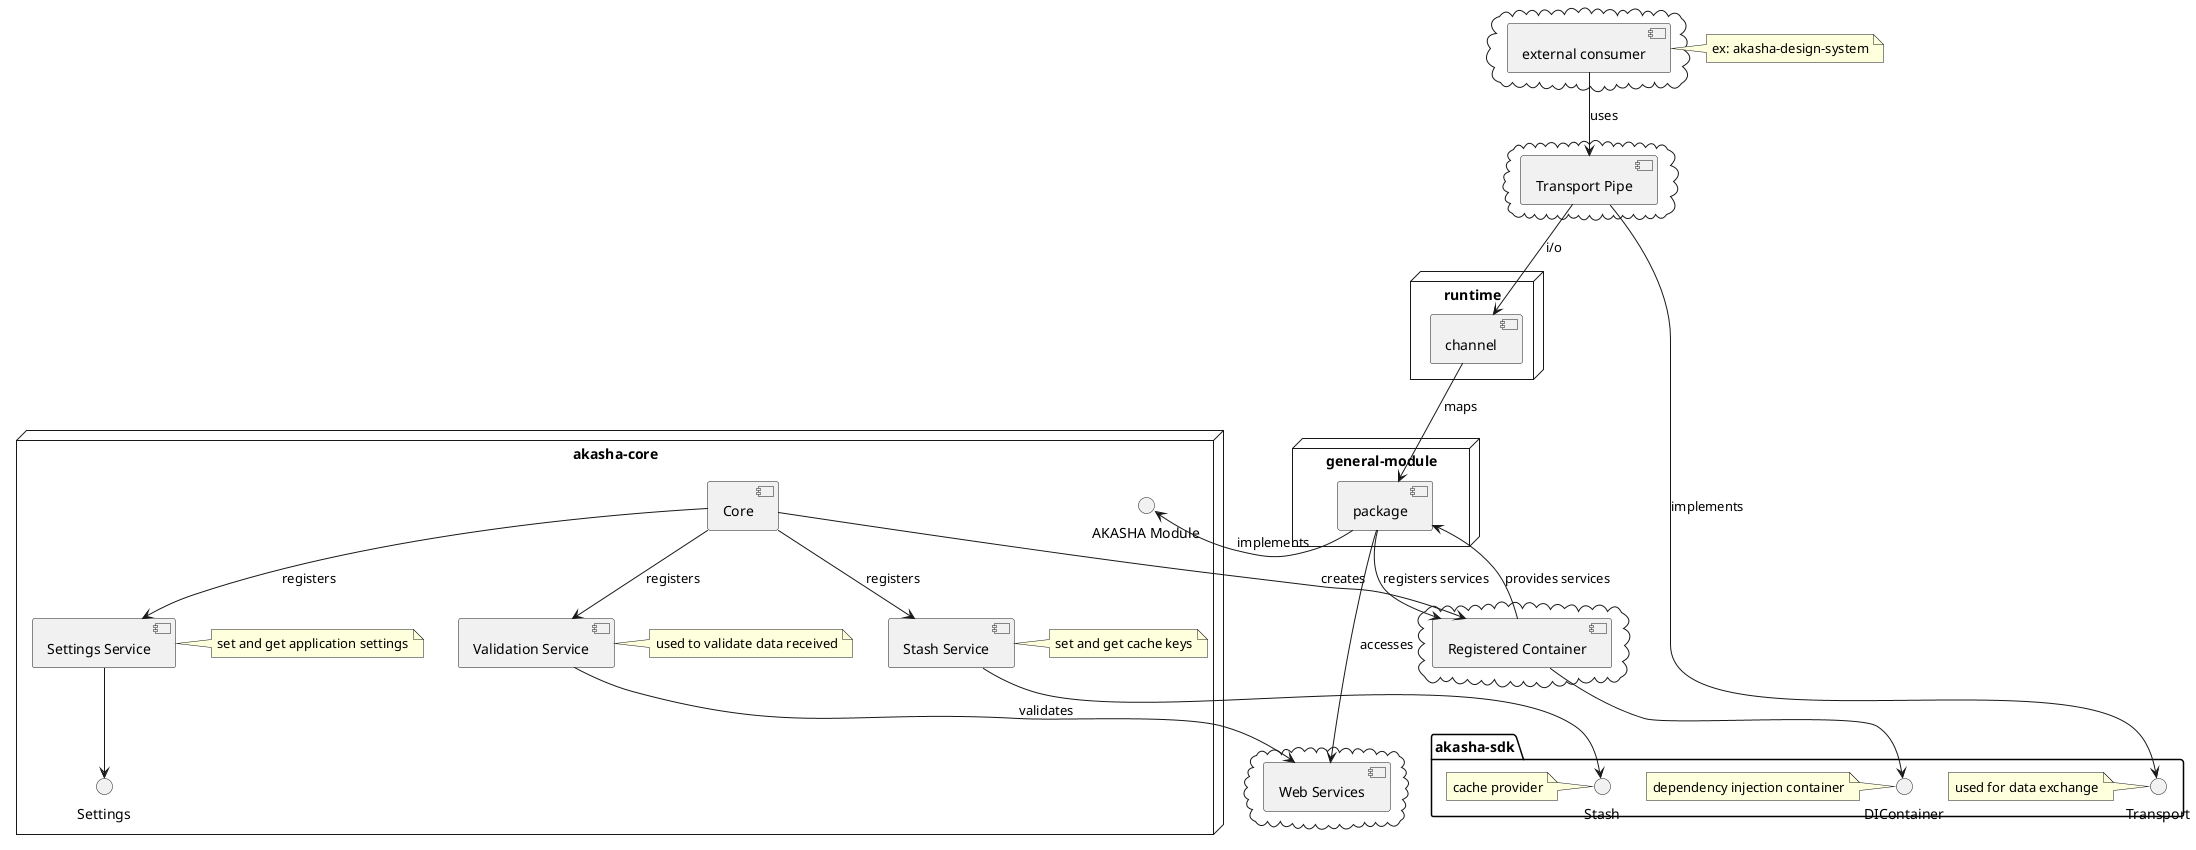 @startuml

package "akasha-sdk" {
() Transport
() Stash
() DIContainer

note left of Stash : cache provider
note left of Transport: used for data exchange
note left of DIContainer: dependency injection container
}

node "akasha-core" {
() Settings
() "AKASHA Module" as AkashaModule
[Core] as AkashaCore
[Settings Service] as SettingsService
[Stash Service] as StashService
[Validation Service] as ValidationService
note right of ValidationService: used to validate data received
StashService --> Stash
SettingsService --> Settings
note right of SettingsService: set and get application settings
note right of StashService: set and get cache keys
}
cloud {
[Registered Container] as DI
}
cloud {
[Web Services] as WebServices
}
DI --> DIContainer
AkashaCore --> DI : creates
AkashaCore --> StashService: registers
AkashaCore --> SettingsService: registers
AkashaCore --> ValidationService: registers

ValidationService --> WebServices: validates

node "general-module"{
[package] --> AkashaModule: implements
[package] --> DI: registers services
DI --> package: provides services
[package] --> WebServices: accesses
}
cloud {
[Transport Pipe] as TransportPipe
}

node "runtime"{
 [channel] as AkashaChannel
}

AkashaChannel --> package : maps
cloud {
[external consumer] as userInterface
}
note left of userInterface: ex: akasha-design-system


TransportPipe --> Transport: implements
userInterface --> TransportPipe: uses
TransportPipe --> AkashaChannel: i/o
@enduml
